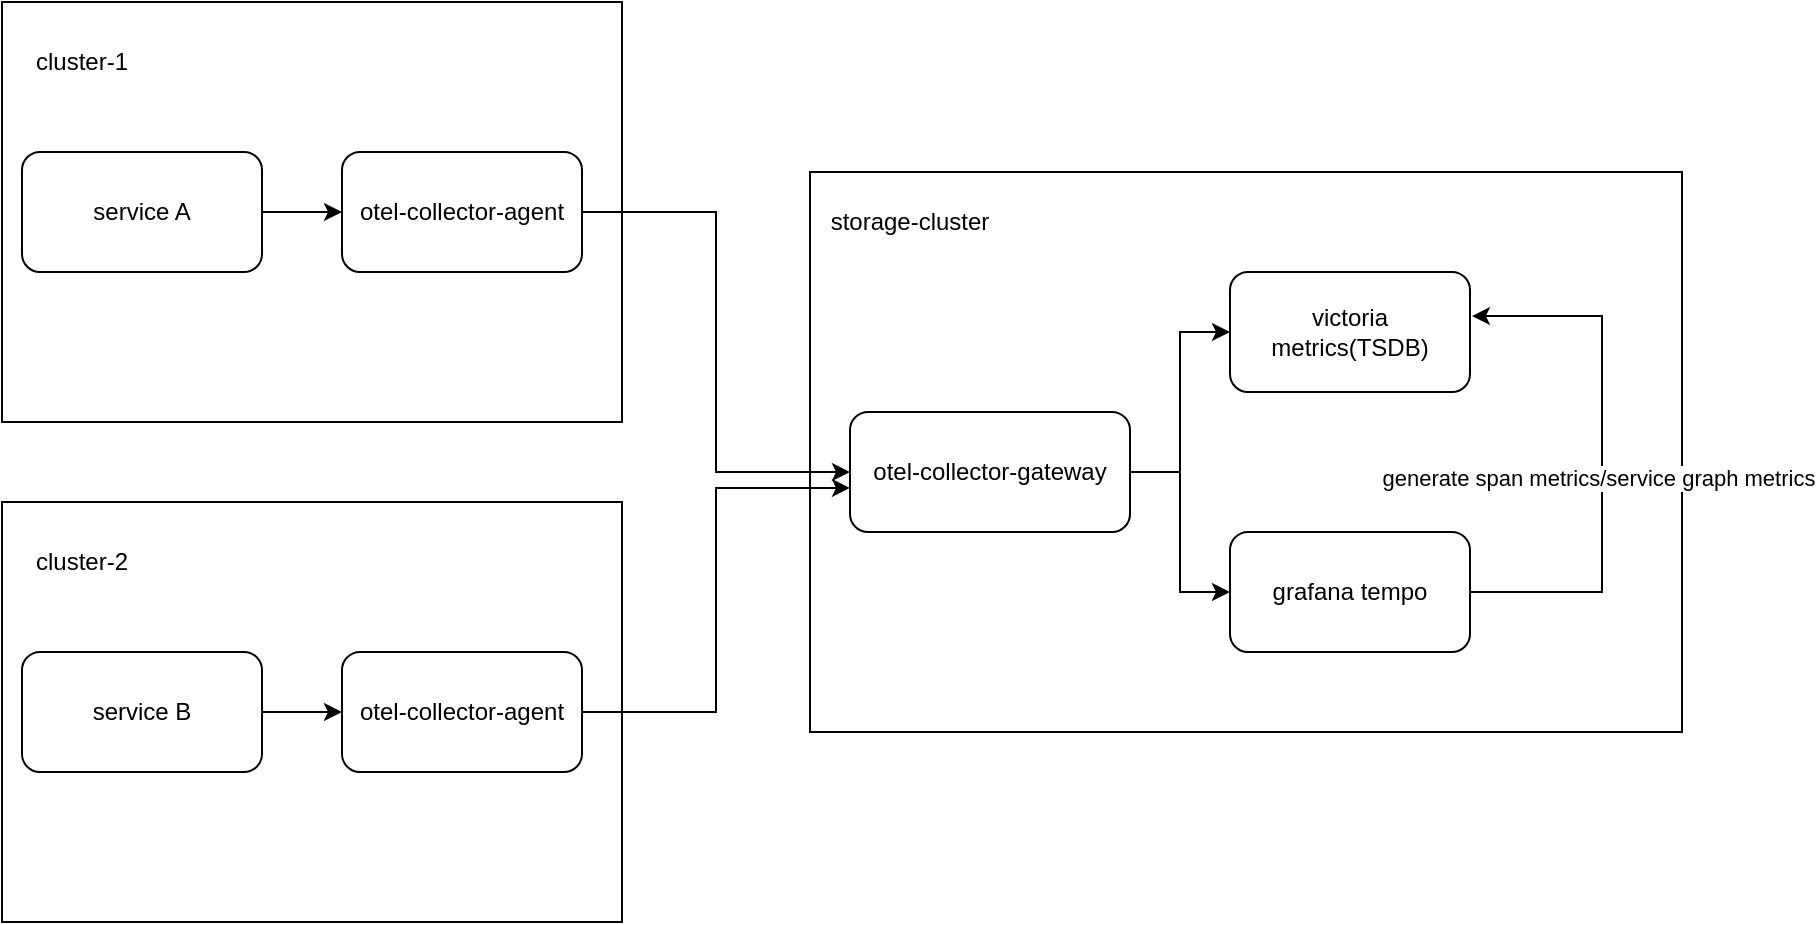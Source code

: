 <mxfile version="26.2.8">
  <diagram name="第 1 页" id="h2cZjArHUgcB0qVhZMc2">
    <mxGraphModel dx="1044" dy="670" grid="1" gridSize="10" guides="1" tooltips="1" connect="1" arrows="1" fold="1" page="1" pageScale="1" pageWidth="827" pageHeight="1169" math="0" shadow="0">
      <root>
        <mxCell id="0" />
        <mxCell id="1" parent="0" />
        <mxCell id="WzEid85zh_4M1NwlQDZj-11" value="" style="rounded=0;whiteSpace=wrap;html=1;" vertex="1" parent="1">
          <mxGeometry x="10" y="125" width="310" height="210" as="geometry" />
        </mxCell>
        <mxCell id="WzEid85zh_4M1NwlQDZj-6" value="" style="rounded=0;whiteSpace=wrap;html=1;" vertex="1" parent="1">
          <mxGeometry x="414" y="210" width="436" height="280" as="geometry" />
        </mxCell>
        <mxCell id="WzEid85zh_4M1NwlQDZj-1" value="victoria metrics(TSDB)" style="rounded=1;whiteSpace=wrap;html=1;" vertex="1" parent="1">
          <mxGeometry x="624" y="260" width="120" height="60" as="geometry" />
        </mxCell>
        <mxCell id="WzEid85zh_4M1NwlQDZj-2" value="grafana tempo" style="rounded=1;whiteSpace=wrap;html=1;" vertex="1" parent="1">
          <mxGeometry x="624" y="390" width="120" height="60" as="geometry" />
        </mxCell>
        <mxCell id="WzEid85zh_4M1NwlQDZj-8" style="edgeStyle=orthogonalEdgeStyle;rounded=0;orthogonalLoop=1;jettySize=auto;html=1;entryX=0;entryY=0.5;entryDx=0;entryDy=0;" edge="1" parent="1" source="WzEid85zh_4M1NwlQDZj-3" target="WzEid85zh_4M1NwlQDZj-1">
          <mxGeometry relative="1" as="geometry" />
        </mxCell>
        <mxCell id="WzEid85zh_4M1NwlQDZj-9" style="edgeStyle=orthogonalEdgeStyle;rounded=0;orthogonalLoop=1;jettySize=auto;html=1;" edge="1" parent="1" source="WzEid85zh_4M1NwlQDZj-3" target="WzEid85zh_4M1NwlQDZj-2">
          <mxGeometry relative="1" as="geometry" />
        </mxCell>
        <mxCell id="WzEid85zh_4M1NwlQDZj-3" value="otel-collector-gateway" style="rounded=1;whiteSpace=wrap;html=1;" vertex="1" parent="1">
          <mxGeometry x="434" y="330" width="140" height="60" as="geometry" />
        </mxCell>
        <mxCell id="WzEid85zh_4M1NwlQDZj-21" style="edgeStyle=orthogonalEdgeStyle;rounded=0;orthogonalLoop=1;jettySize=auto;html=1;entryX=0;entryY=0.5;entryDx=0;entryDy=0;" edge="1" parent="1" source="WzEid85zh_4M1NwlQDZj-4" target="WzEid85zh_4M1NwlQDZj-3">
          <mxGeometry relative="1" as="geometry" />
        </mxCell>
        <mxCell id="WzEid85zh_4M1NwlQDZj-4" value="otel-collector-agent" style="rounded=1;whiteSpace=wrap;html=1;" vertex="1" parent="1">
          <mxGeometry x="180" y="200" width="120" height="60" as="geometry" />
        </mxCell>
        <mxCell id="WzEid85zh_4M1NwlQDZj-12" value="" style="edgeStyle=orthogonalEdgeStyle;rounded=0;orthogonalLoop=1;jettySize=auto;html=1;" edge="1" parent="1" source="WzEid85zh_4M1NwlQDZj-5" target="WzEid85zh_4M1NwlQDZj-4">
          <mxGeometry relative="1" as="geometry" />
        </mxCell>
        <mxCell id="WzEid85zh_4M1NwlQDZj-5" value="service A" style="rounded=1;whiteSpace=wrap;html=1;" vertex="1" parent="1">
          <mxGeometry x="20" y="200" width="120" height="60" as="geometry" />
        </mxCell>
        <mxCell id="WzEid85zh_4M1NwlQDZj-7" value="storage-cluster" style="text;html=1;align=center;verticalAlign=middle;whiteSpace=wrap;rounded=0;" vertex="1" parent="1">
          <mxGeometry x="414" y="220" width="100" height="30" as="geometry" />
        </mxCell>
        <mxCell id="WzEid85zh_4M1NwlQDZj-13" value="cluster-1" style="text;html=1;align=center;verticalAlign=middle;whiteSpace=wrap;rounded=0;" vertex="1" parent="1">
          <mxGeometry x="20" y="140" width="60" height="30" as="geometry" />
        </mxCell>
        <mxCell id="WzEid85zh_4M1NwlQDZj-14" value="" style="rounded=0;whiteSpace=wrap;html=1;" vertex="1" parent="1">
          <mxGeometry x="10" y="375" width="310" height="210" as="geometry" />
        </mxCell>
        <mxCell id="WzEid85zh_4M1NwlQDZj-15" value="otel-collector-agent" style="rounded=1;whiteSpace=wrap;html=1;" vertex="1" parent="1">
          <mxGeometry x="180" y="450" width="120" height="60" as="geometry" />
        </mxCell>
        <mxCell id="WzEid85zh_4M1NwlQDZj-16" value="" style="edgeStyle=orthogonalEdgeStyle;rounded=0;orthogonalLoop=1;jettySize=auto;html=1;" edge="1" parent="1" source="WzEid85zh_4M1NwlQDZj-17" target="WzEid85zh_4M1NwlQDZj-15">
          <mxGeometry relative="1" as="geometry" />
        </mxCell>
        <mxCell id="WzEid85zh_4M1NwlQDZj-17" value="service B" style="rounded=1;whiteSpace=wrap;html=1;" vertex="1" parent="1">
          <mxGeometry x="20" y="450" width="120" height="60" as="geometry" />
        </mxCell>
        <mxCell id="WzEid85zh_4M1NwlQDZj-18" value="cluster-2" style="text;html=1;align=center;verticalAlign=middle;whiteSpace=wrap;rounded=0;" vertex="1" parent="1">
          <mxGeometry x="20" y="390" width="60" height="30" as="geometry" />
        </mxCell>
        <mxCell id="WzEid85zh_4M1NwlQDZj-19" style="edgeStyle=orthogonalEdgeStyle;rounded=0;orthogonalLoop=1;jettySize=auto;html=1;entryX=1.008;entryY=0.367;entryDx=0;entryDy=0;entryPerimeter=0;" edge="1" parent="1" source="WzEid85zh_4M1NwlQDZj-2" target="WzEid85zh_4M1NwlQDZj-1">
          <mxGeometry relative="1" as="geometry">
            <Array as="points">
              <mxPoint x="810" y="420" />
              <mxPoint x="810" y="282" />
            </Array>
          </mxGeometry>
        </mxCell>
        <mxCell id="WzEid85zh_4M1NwlQDZj-20" value="generate span metrics/service graph metrics" style="edgeLabel;html=1;align=center;verticalAlign=middle;resizable=0;points=[];" vertex="1" connectable="0" parent="WzEid85zh_4M1NwlQDZj-19">
          <mxGeometry x="-0.086" y="2" relative="1" as="geometry">
            <mxPoint as="offset" />
          </mxGeometry>
        </mxCell>
        <mxCell id="WzEid85zh_4M1NwlQDZj-22" style="edgeStyle=orthogonalEdgeStyle;rounded=0;orthogonalLoop=1;jettySize=auto;html=1;entryX=0;entryY=0.633;entryDx=0;entryDy=0;entryPerimeter=0;" edge="1" parent="1" source="WzEid85zh_4M1NwlQDZj-15" target="WzEid85zh_4M1NwlQDZj-3">
          <mxGeometry relative="1" as="geometry" />
        </mxCell>
      </root>
    </mxGraphModel>
  </diagram>
</mxfile>
